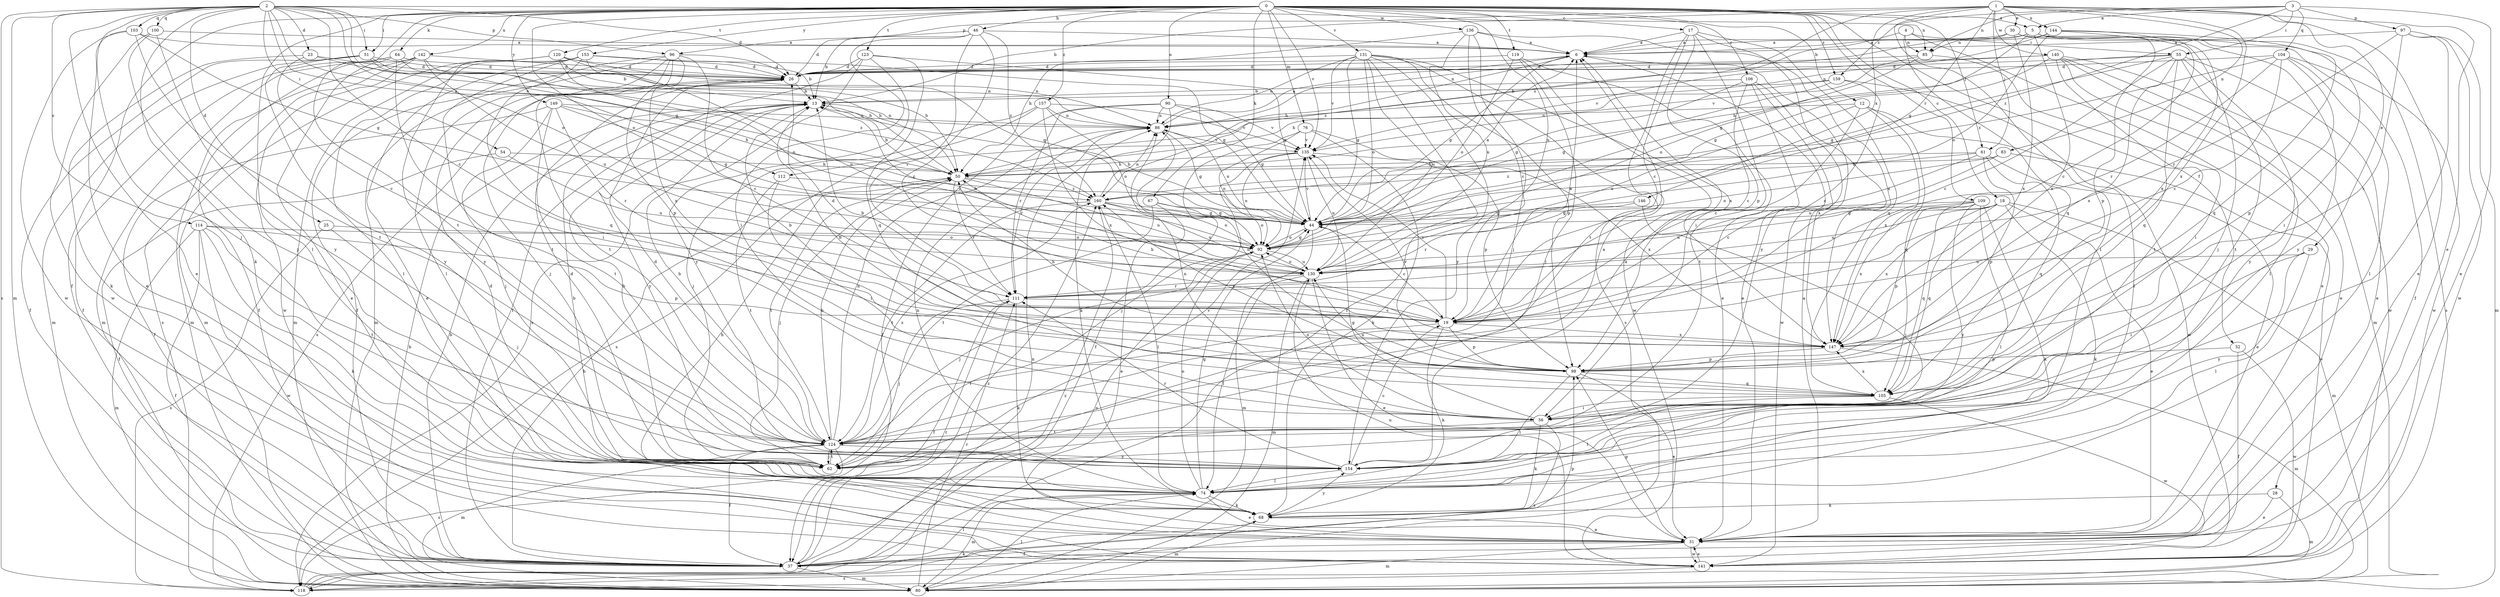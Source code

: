 strict digraph  {
0;
1;
2;
3;
4;
5;
6;
12;
13;
17;
18;
19;
23;
25;
26;
28;
29;
30;
31;
32;
37;
44;
46;
50;
51;
54;
55;
56;
61;
62;
64;
67;
68;
74;
76;
80;
83;
85;
86;
90;
92;
96;
97;
98;
100;
103;
104;
105;
106;
109;
111;
112;
114;
118;
119;
120;
123;
124;
130;
131;
135;
136;
140;
141;
142;
144;
146;
147;
149;
153;
154;
157;
159;
160;
0 -> 5  [label=a];
0 -> 12  [label=b];
0 -> 17  [label=c];
0 -> 18  [label=c];
0 -> 32  [label=f];
0 -> 37  [label=f];
0 -> 46  [label=h];
0 -> 51  [label=i];
0 -> 61  [label=j];
0 -> 64  [label=k];
0 -> 67  [label=k];
0 -> 74  [label=l];
0 -> 76  [label=m];
0 -> 90  [label=o];
0 -> 92  [label=o];
0 -> 106  [label=r];
0 -> 109  [label=r];
0 -> 119  [label=t];
0 -> 120  [label=t];
0 -> 123  [label=t];
0 -> 124  [label=t];
0 -> 130  [label=u];
0 -> 131  [label=v];
0 -> 135  [label=v];
0 -> 136  [label=w];
0 -> 142  [label=x];
0 -> 149  [label=y];
0 -> 153  [label=y];
0 -> 157  [label=z];
0 -> 159  [label=z];
1 -> 13  [label=b];
1 -> 28  [label=e];
1 -> 29  [label=e];
1 -> 30  [label=e];
1 -> 31  [label=e];
1 -> 44  [label=g];
1 -> 61  [label=j];
1 -> 74  [label=l];
1 -> 83  [label=n];
1 -> 96  [label=p];
1 -> 112  [label=s];
1 -> 140  [label=w];
1 -> 144  [label=x];
1 -> 146  [label=x];
1 -> 147  [label=x];
2 -> 19  [label=c];
2 -> 23  [label=d];
2 -> 25  [label=d];
2 -> 26  [label=d];
2 -> 31  [label=e];
2 -> 44  [label=g];
2 -> 50  [label=h];
2 -> 51  [label=i];
2 -> 54  [label=i];
2 -> 62  [label=j];
2 -> 68  [label=k];
2 -> 80  [label=m];
2 -> 85  [label=n];
2 -> 92  [label=o];
2 -> 96  [label=p];
2 -> 100  [label=q];
2 -> 103  [label=q];
2 -> 112  [label=s];
2 -> 114  [label=s];
2 -> 118  [label=s];
3 -> 5  [label=a];
3 -> 31  [label=e];
3 -> 55  [label=i];
3 -> 85  [label=n];
3 -> 97  [label=p];
3 -> 104  [label=q];
3 -> 159  [label=z];
3 -> 160  [label=z];
4 -> 31  [label=e];
4 -> 55  [label=i];
4 -> 85  [label=n];
4 -> 105  [label=q];
4 -> 160  [label=z];
5 -> 6  [label=a];
5 -> 44  [label=g];
5 -> 56  [label=i];
5 -> 85  [label=n];
5 -> 98  [label=p];
5 -> 118  [label=s];
5 -> 147  [label=x];
6 -> 26  [label=d];
6 -> 31  [label=e];
6 -> 44  [label=g];
6 -> 50  [label=h];
12 -> 19  [label=c];
12 -> 86  [label=n];
12 -> 105  [label=q];
12 -> 130  [label=u];
12 -> 141  [label=w];
12 -> 147  [label=x];
13 -> 86  [label=n];
13 -> 154  [label=y];
17 -> 6  [label=a];
17 -> 19  [label=c];
17 -> 56  [label=i];
17 -> 98  [label=p];
17 -> 105  [label=q];
17 -> 124  [label=t];
17 -> 154  [label=y];
18 -> 31  [label=e];
18 -> 44  [label=g];
18 -> 68  [label=k];
18 -> 80  [label=m];
18 -> 105  [label=q];
18 -> 130  [label=u];
18 -> 147  [label=x];
19 -> 6  [label=a];
19 -> 13  [label=b];
19 -> 26  [label=d];
19 -> 50  [label=h];
19 -> 68  [label=k];
19 -> 98  [label=p];
19 -> 124  [label=t];
19 -> 135  [label=v];
19 -> 147  [label=x];
23 -> 19  [label=c];
23 -> 26  [label=d];
23 -> 50  [label=h];
23 -> 68  [label=k];
25 -> 62  [label=j];
25 -> 92  [label=o];
25 -> 118  [label=s];
26 -> 13  [label=b];
26 -> 62  [label=j];
26 -> 118  [label=s];
28 -> 31  [label=e];
28 -> 68  [label=k];
28 -> 80  [label=m];
29 -> 56  [label=i];
29 -> 74  [label=l];
29 -> 130  [label=u];
29 -> 154  [label=y];
30 -> 6  [label=a];
30 -> 37  [label=f];
30 -> 62  [label=j];
30 -> 86  [label=n];
30 -> 147  [label=x];
30 -> 154  [label=y];
31 -> 6  [label=a];
31 -> 37  [label=f];
31 -> 80  [label=m];
31 -> 98  [label=p];
31 -> 141  [label=w];
32 -> 37  [label=f];
32 -> 98  [label=p];
32 -> 141  [label=w];
37 -> 13  [label=b];
37 -> 50  [label=h];
37 -> 74  [label=l];
37 -> 80  [label=m];
37 -> 92  [label=o];
37 -> 98  [label=p];
37 -> 111  [label=r];
37 -> 160  [label=z];
44 -> 6  [label=a];
44 -> 13  [label=b];
44 -> 19  [label=c];
44 -> 80  [label=m];
44 -> 86  [label=n];
44 -> 92  [label=o];
44 -> 135  [label=v];
46 -> 6  [label=a];
46 -> 13  [label=b];
46 -> 19  [label=c];
46 -> 26  [label=d];
46 -> 56  [label=i];
46 -> 111  [label=r];
46 -> 160  [label=z];
50 -> 13  [label=b];
50 -> 62  [label=j];
50 -> 111  [label=r];
50 -> 124  [label=t];
50 -> 130  [label=u];
50 -> 160  [label=z];
51 -> 26  [label=d];
51 -> 37  [label=f];
51 -> 50  [label=h];
51 -> 80  [label=m];
51 -> 86  [label=n];
51 -> 154  [label=y];
54 -> 37  [label=f];
54 -> 50  [label=h];
54 -> 130  [label=u];
55 -> 19  [label=c];
55 -> 26  [label=d];
55 -> 31  [label=e];
55 -> 44  [label=g];
55 -> 50  [label=h];
55 -> 105  [label=q];
55 -> 124  [label=t];
55 -> 147  [label=x];
55 -> 154  [label=y];
56 -> 44  [label=g];
56 -> 68  [label=k];
56 -> 86  [label=n];
56 -> 92  [label=o];
56 -> 118  [label=s];
56 -> 124  [label=t];
61 -> 19  [label=c];
61 -> 31  [label=e];
61 -> 50  [label=h];
61 -> 98  [label=p];
61 -> 105  [label=q];
61 -> 160  [label=z];
62 -> 13  [label=b];
62 -> 26  [label=d];
62 -> 124  [label=t];
62 -> 135  [label=v];
64 -> 26  [label=d];
64 -> 31  [label=e];
64 -> 37  [label=f];
64 -> 56  [label=i];
64 -> 80  [label=m];
64 -> 160  [label=z];
67 -> 31  [label=e];
67 -> 44  [label=g];
67 -> 92  [label=o];
67 -> 124  [label=t];
68 -> 31  [label=e];
68 -> 80  [label=m];
68 -> 154  [label=y];
74 -> 13  [label=b];
74 -> 26  [label=d];
74 -> 31  [label=e];
74 -> 44  [label=g];
74 -> 50  [label=h];
74 -> 68  [label=k];
74 -> 80  [label=m];
74 -> 86  [label=n];
74 -> 92  [label=o];
76 -> 37  [label=f];
76 -> 68  [label=k];
76 -> 92  [label=o];
76 -> 98  [label=p];
76 -> 135  [label=v];
80 -> 13  [label=b];
80 -> 74  [label=l];
80 -> 111  [label=r];
83 -> 50  [label=h];
83 -> 92  [label=o];
83 -> 130  [label=u];
83 -> 141  [label=w];
85 -> 26  [label=d];
85 -> 56  [label=i];
85 -> 92  [label=o];
85 -> 135  [label=v];
86 -> 6  [label=a];
86 -> 44  [label=g];
86 -> 111  [label=r];
86 -> 135  [label=v];
90 -> 37  [label=f];
90 -> 44  [label=g];
90 -> 68  [label=k];
90 -> 86  [label=n];
90 -> 111  [label=r];
90 -> 135  [label=v];
92 -> 44  [label=g];
92 -> 62  [label=j];
92 -> 130  [label=u];
96 -> 19  [label=c];
96 -> 26  [label=d];
96 -> 37  [label=f];
96 -> 74  [label=l];
96 -> 80  [label=m];
96 -> 98  [label=p];
96 -> 124  [label=t];
96 -> 147  [label=x];
97 -> 6  [label=a];
97 -> 56  [label=i];
97 -> 80  [label=m];
97 -> 111  [label=r];
97 -> 141  [label=w];
97 -> 147  [label=x];
98 -> 13  [label=b];
98 -> 31  [label=e];
98 -> 74  [label=l];
98 -> 86  [label=n];
98 -> 105  [label=q];
98 -> 135  [label=v];
98 -> 160  [label=z];
100 -> 6  [label=a];
100 -> 62  [label=j];
100 -> 141  [label=w];
100 -> 154  [label=y];
103 -> 6  [label=a];
103 -> 31  [label=e];
103 -> 44  [label=g];
103 -> 124  [label=t];
103 -> 141  [label=w];
104 -> 19  [label=c];
104 -> 26  [label=d];
104 -> 74  [label=l];
104 -> 98  [label=p];
104 -> 111  [label=r];
104 -> 141  [label=w];
104 -> 160  [label=z];
105 -> 56  [label=i];
105 -> 74  [label=l];
105 -> 130  [label=u];
105 -> 141  [label=w];
105 -> 147  [label=x];
106 -> 13  [label=b];
106 -> 19  [label=c];
106 -> 44  [label=g];
106 -> 124  [label=t];
106 -> 141  [label=w];
106 -> 147  [label=x];
109 -> 44  [label=g];
109 -> 68  [label=k];
109 -> 74  [label=l];
109 -> 98  [label=p];
109 -> 105  [label=q];
109 -> 130  [label=u];
109 -> 147  [label=x];
109 -> 154  [label=y];
111 -> 19  [label=c];
111 -> 37  [label=f];
111 -> 62  [label=j];
111 -> 68  [label=k];
112 -> 56  [label=i];
112 -> 124  [label=t];
112 -> 160  [label=z];
114 -> 37  [label=f];
114 -> 68  [label=k];
114 -> 80  [label=m];
114 -> 92  [label=o];
114 -> 98  [label=p];
114 -> 124  [label=t];
114 -> 141  [label=w];
118 -> 68  [label=k];
118 -> 86  [label=n];
118 -> 160  [label=z];
119 -> 26  [label=d];
119 -> 31  [label=e];
119 -> 62  [label=j];
119 -> 92  [label=o];
119 -> 141  [label=w];
120 -> 13  [label=b];
120 -> 26  [label=d];
120 -> 44  [label=g];
120 -> 80  [label=m];
120 -> 86  [label=n];
120 -> 92  [label=o];
120 -> 154  [label=y];
123 -> 26  [label=d];
123 -> 37  [label=f];
123 -> 44  [label=g];
123 -> 105  [label=q];
123 -> 118  [label=s];
123 -> 154  [label=y];
124 -> 6  [label=a];
124 -> 13  [label=b];
124 -> 26  [label=d];
124 -> 37  [label=f];
124 -> 50  [label=h];
124 -> 62  [label=j];
124 -> 80  [label=m];
124 -> 86  [label=n];
124 -> 118  [label=s];
124 -> 154  [label=y];
124 -> 160  [label=z];
130 -> 13  [label=b];
130 -> 31  [label=e];
130 -> 74  [label=l];
130 -> 80  [label=m];
130 -> 92  [label=o];
130 -> 111  [label=r];
131 -> 26  [label=d];
131 -> 37  [label=f];
131 -> 44  [label=g];
131 -> 86  [label=n];
131 -> 92  [label=o];
131 -> 98  [label=p];
131 -> 118  [label=s];
131 -> 130  [label=u];
131 -> 135  [label=v];
131 -> 147  [label=x];
131 -> 154  [label=y];
135 -> 50  [label=h];
135 -> 62  [label=j];
135 -> 92  [label=o];
135 -> 130  [label=u];
135 -> 147  [label=x];
136 -> 6  [label=a];
136 -> 19  [label=c];
136 -> 50  [label=h];
136 -> 62  [label=j];
136 -> 130  [label=u];
136 -> 147  [label=x];
140 -> 26  [label=d];
140 -> 31  [label=e];
140 -> 44  [label=g];
140 -> 74  [label=l];
140 -> 80  [label=m];
140 -> 124  [label=t];
140 -> 135  [label=v];
140 -> 141  [label=w];
141 -> 31  [label=e];
141 -> 118  [label=s];
141 -> 130  [label=u];
142 -> 26  [label=d];
142 -> 37  [label=f];
142 -> 50  [label=h];
142 -> 80  [label=m];
142 -> 118  [label=s];
142 -> 130  [label=u];
142 -> 141  [label=w];
144 -> 6  [label=a];
144 -> 19  [label=c];
144 -> 86  [label=n];
144 -> 92  [label=o];
144 -> 105  [label=q];
144 -> 147  [label=x];
146 -> 44  [label=g];
146 -> 62  [label=j];
146 -> 111  [label=r];
147 -> 13  [label=b];
147 -> 50  [label=h];
147 -> 80  [label=m];
147 -> 98  [label=p];
149 -> 37  [label=f];
149 -> 44  [label=g];
149 -> 50  [label=h];
149 -> 62  [label=j];
149 -> 86  [label=n];
149 -> 111  [label=r];
149 -> 124  [label=t];
153 -> 13  [label=b];
153 -> 26  [label=d];
153 -> 31  [label=e];
153 -> 44  [label=g];
153 -> 74  [label=l];
153 -> 80  [label=m];
153 -> 105  [label=q];
153 -> 124  [label=t];
153 -> 130  [label=u];
154 -> 6  [label=a];
154 -> 19  [label=c];
154 -> 74  [label=l];
154 -> 111  [label=r];
157 -> 62  [label=j];
157 -> 86  [label=n];
157 -> 92  [label=o];
157 -> 118  [label=s];
157 -> 135  [label=v];
157 -> 147  [label=x];
159 -> 13  [label=b];
159 -> 19  [label=c];
159 -> 44  [label=g];
159 -> 50  [label=h];
159 -> 74  [label=l];
160 -> 44  [label=g];
160 -> 74  [label=l];
160 -> 86  [label=n];
160 -> 92  [label=o];
160 -> 124  [label=t];
160 -> 130  [label=u];
}
